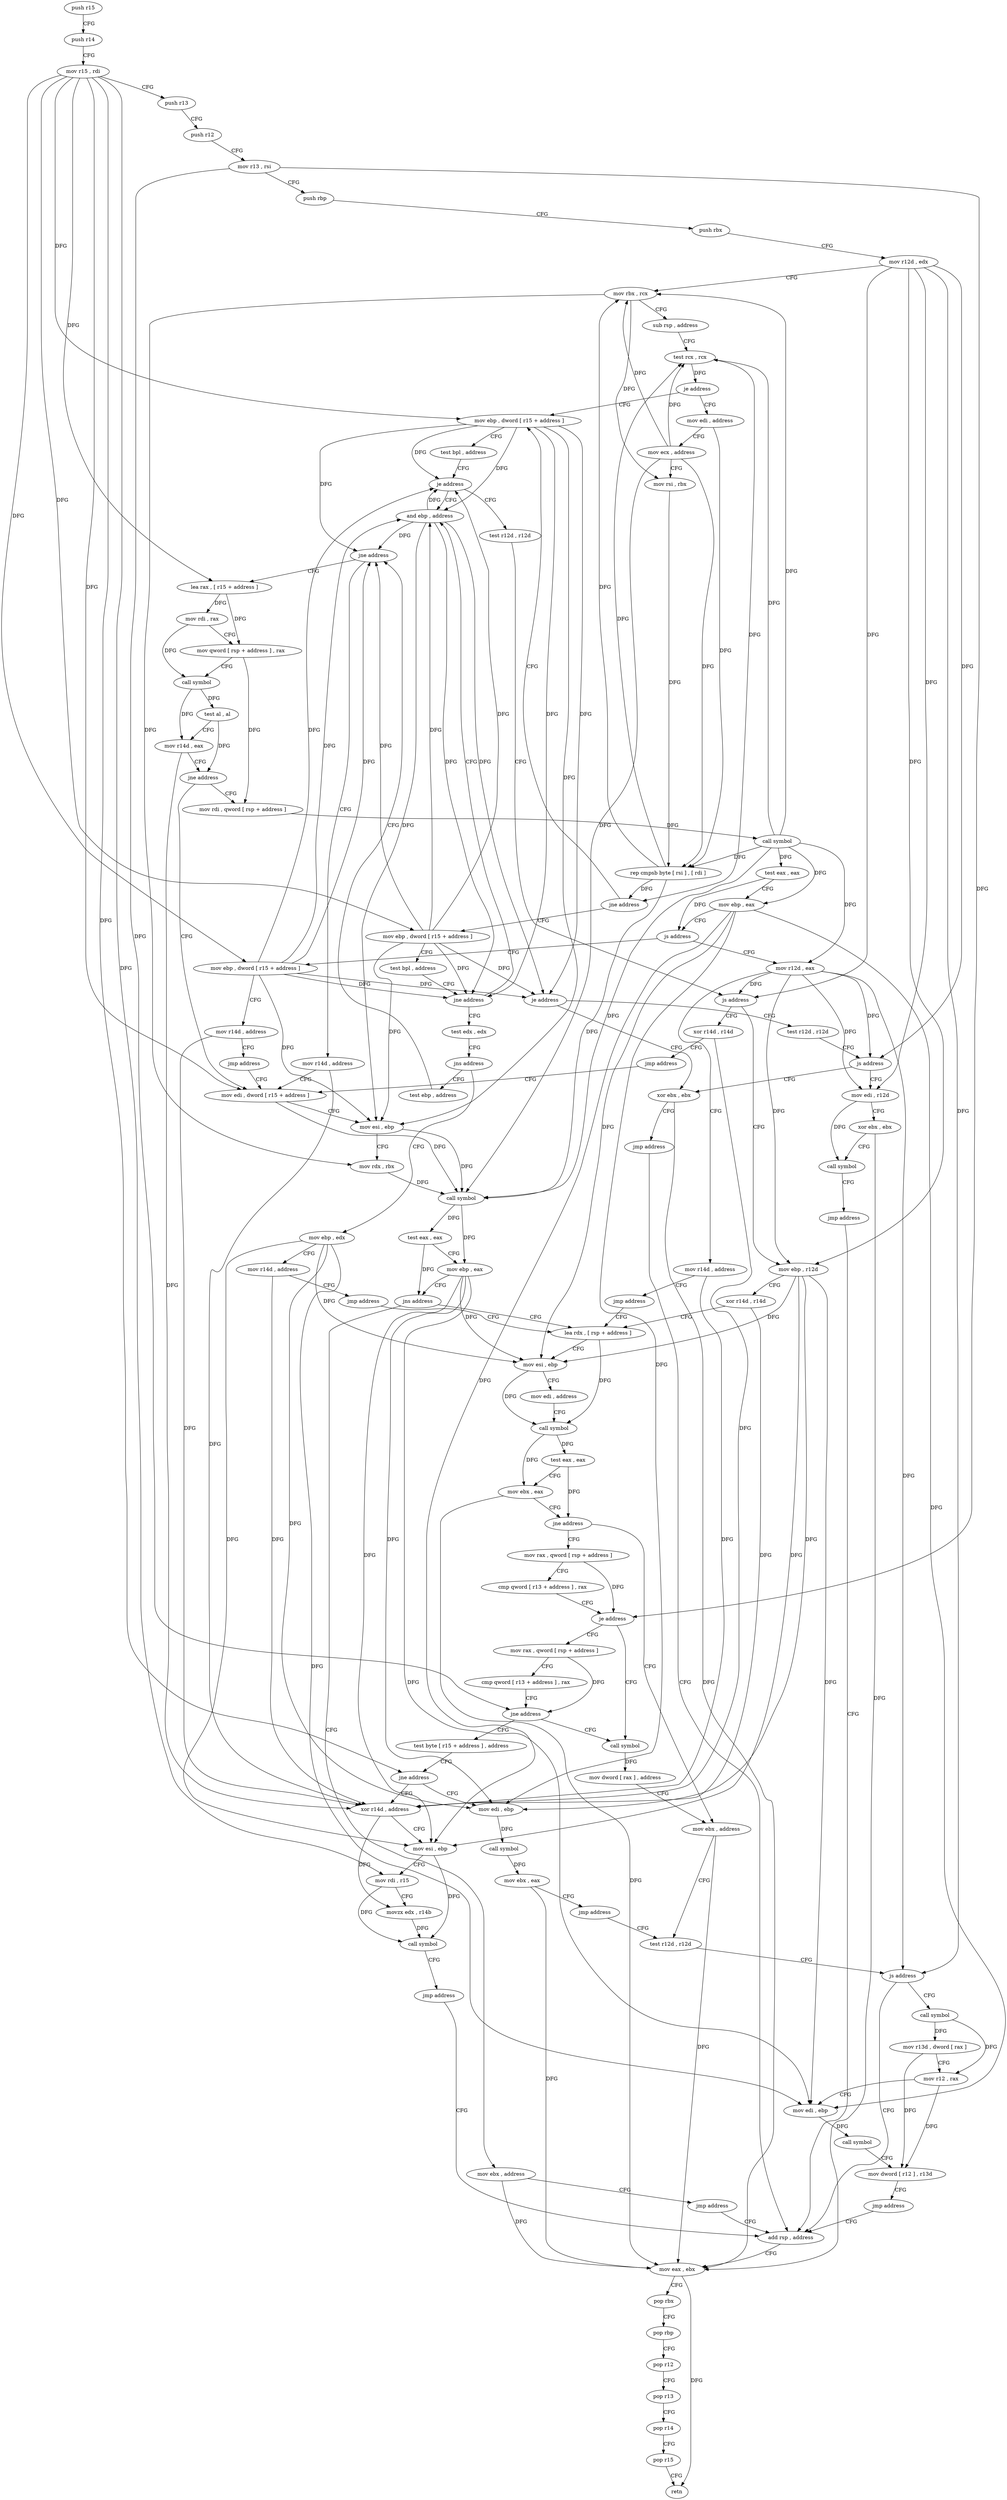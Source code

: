 digraph "func" {
"4272224" [label = "push r15" ]
"4272226" [label = "push r14" ]
"4272228" [label = "mov r15 , rdi" ]
"4272231" [label = "push r13" ]
"4272233" [label = "push r12" ]
"4272235" [label = "mov r13 , rsi" ]
"4272238" [label = "push rbp" ]
"4272239" [label = "push rbx" ]
"4272240" [label = "mov r12d , edx" ]
"4272243" [label = "mov rbx , rcx" ]
"4272246" [label = "sub rsp , address" ]
"4272253" [label = "test rcx , rcx" ]
"4272256" [label = "je address" ]
"4272344" [label = "mov ebp , dword [ r15 + address ]" ]
"4272258" [label = "mov edi , address" ]
"4272348" [label = "test bpl , address" ]
"4272352" [label = "je address" ]
"4272384" [label = "test r12d , r12d" ]
"4272354" [label = "and ebp , address" ]
"4272263" [label = "mov ecx , address" ]
"4272268" [label = "mov rsi , rbx" ]
"4272271" [label = "rep cmpsb byte [ rsi ] , [ rdi ]" ]
"4272273" [label = "jne address" ]
"4272275" [label = "mov ebp , dword [ r15 + address ]" ]
"4272387" [label = "js address" ]
"4272657" [label = "xor r14d , r14d" ]
"4272393" [label = "mov ebp , r12d" ]
"4272360" [label = "je address" ]
"4272480" [label = "xor ebx , ebx" ]
"4272362" [label = "test r12d , r12d" ]
"4272279" [label = "test bpl , address" ]
"4272283" [label = "jne address" ]
"4272285" [label = "test edx , edx" ]
"4272660" [label = "jmp address" ]
"4272311" [label = "mov edi , dword [ r15 + address ]" ]
"4272396" [label = "xor r14d , r14d" ]
"4272399" [label = "lea rdx , [ rsp + address ]" ]
"4272482" [label = "jmp address" ]
"4272458" [label = "add rsp , address" ]
"4272365" [label = "js address" ]
"4272367" [label = "mov edi , r12d" ]
"4272287" [label = "jns address" ]
"4272665" [label = "mov ebp , edx" ]
"4272293" [label = "test ebp , address" ]
"4272315" [label = "mov esi , ebp" ]
"4272317" [label = "mov rdx , rbx" ]
"4272320" [label = "call symbol" ]
"4272325" [label = "test eax , eax" ]
"4272327" [label = "mov ebp , eax" ]
"4272329" [label = "jns address" ]
"4272331" [label = "mov ebx , address" ]
"4272444" [label = "mov ebx , address" ]
"4272449" [label = "test r12d , r12d" ]
"4272422" [label = "mov rax , qword [ rsp + address ]" ]
"4272427" [label = "cmp qword [ r13 + address ] , rax" ]
"4272431" [label = "je address" ]
"4272552" [label = "mov rax , qword [ rsp + address ]" ]
"4272433" [label = "call symbol" ]
"4272465" [label = "mov eax , ebx" ]
"4272467" [label = "pop rbx" ]
"4272468" [label = "pop rbp" ]
"4272469" [label = "pop r12" ]
"4272471" [label = "pop r13" ]
"4272473" [label = "pop r14" ]
"4272475" [label = "pop r15" ]
"4272477" [label = "retn" ]
"4272370" [label = "xor ebx , ebx" ]
"4272372" [label = "call symbol" ]
"4272377" [label = "jmp address" ]
"4272667" [label = "mov r14d , address" ]
"4272673" [label = "jmp address" ]
"4272299" [label = "jne address" ]
"4272488" [label = "lea rax , [ r15 + address ]" ]
"4272305" [label = "mov r14d , address" ]
"4272404" [label = "mov esi , ebp" ]
"4272406" [label = "mov edi , address" ]
"4272411" [label = "call symbol" ]
"4272416" [label = "test eax , eax" ]
"4272418" [label = "mov ebx , eax" ]
"4272420" [label = "jne address" ]
"4272336" [label = "jmp address" ]
"4272592" [label = "call symbol" ]
"4272597" [label = "mov r13d , dword [ rax ]" ]
"4272600" [label = "mov r12 , rax" ]
"4272603" [label = "mov edi , ebp" ]
"4272605" [label = "call symbol" ]
"4272610" [label = "mov dword [ r12 ] , r13d" ]
"4272614" [label = "jmp address" ]
"4272557" [label = "cmp qword [ r13 + address ] , rax" ]
"4272561" [label = "jne address" ]
"4272567" [label = "test byte [ r15 + address ] , address" ]
"4272438" [label = "mov dword [ rax ] , address" ]
"4272492" [label = "mov rdi , rax" ]
"4272495" [label = "mov qword [ rsp + address ] , rax" ]
"4272500" [label = "call symbol" ]
"4272505" [label = "test al , al" ]
"4272507" [label = "mov r14d , eax" ]
"4272510" [label = "jne address" ]
"4272516" [label = "mov rdi , qword [ rsp + address ]" ]
"4272572" [label = "jne address" ]
"4272634" [label = "xor r14d , address" ]
"4272574" [label = "mov edi , ebp" ]
"4272521" [label = "call symbol" ]
"4272526" [label = "test eax , eax" ]
"4272528" [label = "mov ebp , eax" ]
"4272530" [label = "js address" ]
"4272619" [label = "mov ebp , dword [ r15 + address ]" ]
"4272532" [label = "mov r12d , eax" ]
"4272638" [label = "mov esi , ebp" ]
"4272640" [label = "mov rdi , r15" ]
"4272643" [label = "movzx edx , r14b" ]
"4272647" [label = "call symbol" ]
"4272652" [label = "jmp address" ]
"4272576" [label = "call symbol" ]
"4272581" [label = "mov ebx , eax" ]
"4272583" [label = "jmp address" ]
"4272623" [label = "mov r14d , address" ]
"4272629" [label = "jmp address" ]
"4272535" [label = "mov r14d , address" ]
"4272541" [label = "jmp address" ]
"4272452" [label = "js address" ]
"4272224" -> "4272226" [ label = "CFG" ]
"4272226" -> "4272228" [ label = "CFG" ]
"4272228" -> "4272231" [ label = "CFG" ]
"4272228" -> "4272344" [ label = "DFG" ]
"4272228" -> "4272311" [ label = "DFG" ]
"4272228" -> "4272275" [ label = "DFG" ]
"4272228" -> "4272572" [ label = "DFG" ]
"4272228" -> "4272488" [ label = "DFG" ]
"4272228" -> "4272640" [ label = "DFG" ]
"4272228" -> "4272619" [ label = "DFG" ]
"4272231" -> "4272233" [ label = "CFG" ]
"4272233" -> "4272235" [ label = "CFG" ]
"4272235" -> "4272238" [ label = "CFG" ]
"4272235" -> "4272431" [ label = "DFG" ]
"4272235" -> "4272561" [ label = "DFG" ]
"4272238" -> "4272239" [ label = "CFG" ]
"4272239" -> "4272240" [ label = "CFG" ]
"4272240" -> "4272243" [ label = "CFG" ]
"4272240" -> "4272387" [ label = "DFG" ]
"4272240" -> "4272393" [ label = "DFG" ]
"4272240" -> "4272365" [ label = "DFG" ]
"4272240" -> "4272367" [ label = "DFG" ]
"4272240" -> "4272452" [ label = "DFG" ]
"4272243" -> "4272246" [ label = "CFG" ]
"4272243" -> "4272268" [ label = "DFG" ]
"4272243" -> "4272317" [ label = "DFG" ]
"4272246" -> "4272253" [ label = "CFG" ]
"4272253" -> "4272256" [ label = "DFG" ]
"4272253" -> "4272273" [ label = "DFG" ]
"4272256" -> "4272344" [ label = "CFG" ]
"4272256" -> "4272258" [ label = "CFG" ]
"4272344" -> "4272348" [ label = "CFG" ]
"4272344" -> "4272352" [ label = "DFG" ]
"4272344" -> "4272354" [ label = "DFG" ]
"4272344" -> "4272360" [ label = "DFG" ]
"4272344" -> "4272315" [ label = "DFG" ]
"4272344" -> "4272283" [ label = "DFG" ]
"4272344" -> "4272299" [ label = "DFG" ]
"4272258" -> "4272263" [ label = "CFG" ]
"4272258" -> "4272271" [ label = "DFG" ]
"4272348" -> "4272352" [ label = "CFG" ]
"4272352" -> "4272384" [ label = "CFG" ]
"4272352" -> "4272354" [ label = "CFG" ]
"4272384" -> "4272387" [ label = "CFG" ]
"4272354" -> "4272360" [ label = "DFG" ]
"4272354" -> "4272352" [ label = "DFG" ]
"4272354" -> "4272315" [ label = "DFG" ]
"4272354" -> "4272283" [ label = "DFG" ]
"4272354" -> "4272299" [ label = "DFG" ]
"4272263" -> "4272268" [ label = "CFG" ]
"4272263" -> "4272243" [ label = "DFG" ]
"4272263" -> "4272253" [ label = "DFG" ]
"4272263" -> "4272271" [ label = "DFG" ]
"4272263" -> "4272320" [ label = "DFG" ]
"4272268" -> "4272271" [ label = "DFG" ]
"4272271" -> "4272273" [ label = "DFG" ]
"4272271" -> "4272243" [ label = "DFG" ]
"4272271" -> "4272253" [ label = "DFG" ]
"4272271" -> "4272320" [ label = "DFG" ]
"4272273" -> "4272344" [ label = "CFG" ]
"4272273" -> "4272275" [ label = "CFG" ]
"4272275" -> "4272279" [ label = "CFG" ]
"4272275" -> "4272352" [ label = "DFG" ]
"4272275" -> "4272354" [ label = "DFG" ]
"4272275" -> "4272360" [ label = "DFG" ]
"4272275" -> "4272315" [ label = "DFG" ]
"4272275" -> "4272283" [ label = "DFG" ]
"4272275" -> "4272299" [ label = "DFG" ]
"4272387" -> "4272657" [ label = "CFG" ]
"4272387" -> "4272393" [ label = "CFG" ]
"4272657" -> "4272660" [ label = "CFG" ]
"4272657" -> "4272634" [ label = "DFG" ]
"4272393" -> "4272396" [ label = "CFG" ]
"4272393" -> "4272404" [ label = "DFG" ]
"4272393" -> "4272603" [ label = "DFG" ]
"4272393" -> "4272638" [ label = "DFG" ]
"4272393" -> "4272574" [ label = "DFG" ]
"4272360" -> "4272480" [ label = "CFG" ]
"4272360" -> "4272362" [ label = "CFG" ]
"4272480" -> "4272482" [ label = "CFG" ]
"4272480" -> "4272465" [ label = "DFG" ]
"4272362" -> "4272365" [ label = "CFG" ]
"4272279" -> "4272283" [ label = "CFG" ]
"4272283" -> "4272354" [ label = "CFG" ]
"4272283" -> "4272285" [ label = "CFG" ]
"4272285" -> "4272287" [ label = "CFG" ]
"4272660" -> "4272311" [ label = "CFG" ]
"4272311" -> "4272315" [ label = "CFG" ]
"4272311" -> "4272320" [ label = "DFG" ]
"4272396" -> "4272399" [ label = "CFG" ]
"4272396" -> "4272634" [ label = "DFG" ]
"4272399" -> "4272404" [ label = "CFG" ]
"4272399" -> "4272411" [ label = "DFG" ]
"4272482" -> "4272458" [ label = "CFG" ]
"4272458" -> "4272465" [ label = "CFG" ]
"4272365" -> "4272480" [ label = "CFG" ]
"4272365" -> "4272367" [ label = "CFG" ]
"4272367" -> "4272370" [ label = "CFG" ]
"4272367" -> "4272372" [ label = "DFG" ]
"4272287" -> "4272665" [ label = "CFG" ]
"4272287" -> "4272293" [ label = "CFG" ]
"4272665" -> "4272667" [ label = "CFG" ]
"4272665" -> "4272404" [ label = "DFG" ]
"4272665" -> "4272603" [ label = "DFG" ]
"4272665" -> "4272638" [ label = "DFG" ]
"4272665" -> "4272574" [ label = "DFG" ]
"4272293" -> "4272299" [ label = "CFG" ]
"4272315" -> "4272317" [ label = "CFG" ]
"4272315" -> "4272320" [ label = "DFG" ]
"4272317" -> "4272320" [ label = "DFG" ]
"4272320" -> "4272325" [ label = "DFG" ]
"4272320" -> "4272327" [ label = "DFG" ]
"4272325" -> "4272327" [ label = "CFG" ]
"4272325" -> "4272329" [ label = "DFG" ]
"4272327" -> "4272329" [ label = "CFG" ]
"4272327" -> "4272404" [ label = "DFG" ]
"4272327" -> "4272603" [ label = "DFG" ]
"4272327" -> "4272638" [ label = "DFG" ]
"4272327" -> "4272574" [ label = "DFG" ]
"4272329" -> "4272399" [ label = "CFG" ]
"4272329" -> "4272331" [ label = "CFG" ]
"4272331" -> "4272336" [ label = "CFG" ]
"4272331" -> "4272465" [ label = "DFG" ]
"4272444" -> "4272449" [ label = "CFG" ]
"4272444" -> "4272465" [ label = "DFG" ]
"4272449" -> "4272452" [ label = "CFG" ]
"4272422" -> "4272427" [ label = "CFG" ]
"4272422" -> "4272431" [ label = "DFG" ]
"4272427" -> "4272431" [ label = "CFG" ]
"4272431" -> "4272552" [ label = "CFG" ]
"4272431" -> "4272433" [ label = "CFG" ]
"4272552" -> "4272557" [ label = "CFG" ]
"4272552" -> "4272561" [ label = "DFG" ]
"4272433" -> "4272438" [ label = "DFG" ]
"4272465" -> "4272467" [ label = "CFG" ]
"4272465" -> "4272477" [ label = "DFG" ]
"4272467" -> "4272468" [ label = "CFG" ]
"4272468" -> "4272469" [ label = "CFG" ]
"4272469" -> "4272471" [ label = "CFG" ]
"4272471" -> "4272473" [ label = "CFG" ]
"4272473" -> "4272475" [ label = "CFG" ]
"4272475" -> "4272477" [ label = "CFG" ]
"4272370" -> "4272372" [ label = "CFG" ]
"4272370" -> "4272465" [ label = "DFG" ]
"4272372" -> "4272377" [ label = "CFG" ]
"4272377" -> "4272458" [ label = "CFG" ]
"4272667" -> "4272673" [ label = "CFG" ]
"4272667" -> "4272634" [ label = "DFG" ]
"4272673" -> "4272399" [ label = "CFG" ]
"4272299" -> "4272488" [ label = "CFG" ]
"4272299" -> "4272305" [ label = "CFG" ]
"4272488" -> "4272492" [ label = "DFG" ]
"4272488" -> "4272495" [ label = "DFG" ]
"4272305" -> "4272311" [ label = "CFG" ]
"4272305" -> "4272634" [ label = "DFG" ]
"4272404" -> "4272406" [ label = "CFG" ]
"4272404" -> "4272411" [ label = "DFG" ]
"4272406" -> "4272411" [ label = "CFG" ]
"4272411" -> "4272416" [ label = "DFG" ]
"4272411" -> "4272418" [ label = "DFG" ]
"4272416" -> "4272418" [ label = "CFG" ]
"4272416" -> "4272420" [ label = "DFG" ]
"4272418" -> "4272420" [ label = "CFG" ]
"4272418" -> "4272465" [ label = "DFG" ]
"4272420" -> "4272444" [ label = "CFG" ]
"4272420" -> "4272422" [ label = "CFG" ]
"4272336" -> "4272458" [ label = "CFG" ]
"4272592" -> "4272597" [ label = "DFG" ]
"4272592" -> "4272600" [ label = "DFG" ]
"4272597" -> "4272600" [ label = "CFG" ]
"4272597" -> "4272610" [ label = "DFG" ]
"4272600" -> "4272603" [ label = "CFG" ]
"4272600" -> "4272610" [ label = "DFG" ]
"4272603" -> "4272605" [ label = "DFG" ]
"4272605" -> "4272610" [ label = "CFG" ]
"4272610" -> "4272614" [ label = "CFG" ]
"4272614" -> "4272458" [ label = "CFG" ]
"4272557" -> "4272561" [ label = "CFG" ]
"4272561" -> "4272433" [ label = "CFG" ]
"4272561" -> "4272567" [ label = "CFG" ]
"4272567" -> "4272572" [ label = "CFG" ]
"4272438" -> "4272444" [ label = "CFG" ]
"4272492" -> "4272495" [ label = "CFG" ]
"4272492" -> "4272500" [ label = "DFG" ]
"4272495" -> "4272500" [ label = "CFG" ]
"4272495" -> "4272516" [ label = "DFG" ]
"4272500" -> "4272505" [ label = "DFG" ]
"4272500" -> "4272507" [ label = "DFG" ]
"4272505" -> "4272507" [ label = "CFG" ]
"4272505" -> "4272510" [ label = "DFG" ]
"4272507" -> "4272510" [ label = "CFG" ]
"4272507" -> "4272634" [ label = "DFG" ]
"4272510" -> "4272311" [ label = "CFG" ]
"4272510" -> "4272516" [ label = "CFG" ]
"4272516" -> "4272521" [ label = "DFG" ]
"4272572" -> "4272634" [ label = "CFG" ]
"4272572" -> "4272574" [ label = "CFG" ]
"4272634" -> "4272638" [ label = "CFG" ]
"4272634" -> "4272643" [ label = "DFG" ]
"4272574" -> "4272576" [ label = "DFG" ]
"4272521" -> "4272526" [ label = "DFG" ]
"4272521" -> "4272243" [ label = "DFG" ]
"4272521" -> "4272253" [ label = "DFG" ]
"4272521" -> "4272271" [ label = "DFG" ]
"4272521" -> "4272320" [ label = "DFG" ]
"4272521" -> "4272528" [ label = "DFG" ]
"4272521" -> "4272532" [ label = "DFG" ]
"4272526" -> "4272528" [ label = "CFG" ]
"4272526" -> "4272530" [ label = "DFG" ]
"4272528" -> "4272530" [ label = "CFG" ]
"4272528" -> "4272404" [ label = "DFG" ]
"4272528" -> "4272603" [ label = "DFG" ]
"4272528" -> "4272638" [ label = "DFG" ]
"4272528" -> "4272574" [ label = "DFG" ]
"4272530" -> "4272619" [ label = "CFG" ]
"4272530" -> "4272532" [ label = "CFG" ]
"4272619" -> "4272623" [ label = "CFG" ]
"4272619" -> "4272352" [ label = "DFG" ]
"4272619" -> "4272354" [ label = "DFG" ]
"4272619" -> "4272360" [ label = "DFG" ]
"4272619" -> "4272315" [ label = "DFG" ]
"4272619" -> "4272283" [ label = "DFG" ]
"4272619" -> "4272299" [ label = "DFG" ]
"4272532" -> "4272535" [ label = "CFG" ]
"4272532" -> "4272387" [ label = "DFG" ]
"4272532" -> "4272393" [ label = "DFG" ]
"4272532" -> "4272365" [ label = "DFG" ]
"4272532" -> "4272367" [ label = "DFG" ]
"4272532" -> "4272452" [ label = "DFG" ]
"4272638" -> "4272640" [ label = "CFG" ]
"4272638" -> "4272647" [ label = "DFG" ]
"4272640" -> "4272643" [ label = "CFG" ]
"4272640" -> "4272647" [ label = "DFG" ]
"4272643" -> "4272647" [ label = "DFG" ]
"4272647" -> "4272652" [ label = "CFG" ]
"4272652" -> "4272458" [ label = "CFG" ]
"4272576" -> "4272581" [ label = "DFG" ]
"4272581" -> "4272583" [ label = "CFG" ]
"4272581" -> "4272465" [ label = "DFG" ]
"4272583" -> "4272449" [ label = "CFG" ]
"4272623" -> "4272629" [ label = "CFG" ]
"4272623" -> "4272634" [ label = "DFG" ]
"4272629" -> "4272311" [ label = "CFG" ]
"4272535" -> "4272541" [ label = "CFG" ]
"4272535" -> "4272634" [ label = "DFG" ]
"4272541" -> "4272399" [ label = "CFG" ]
"4272452" -> "4272592" [ label = "CFG" ]
"4272452" -> "4272458" [ label = "CFG" ]
}
